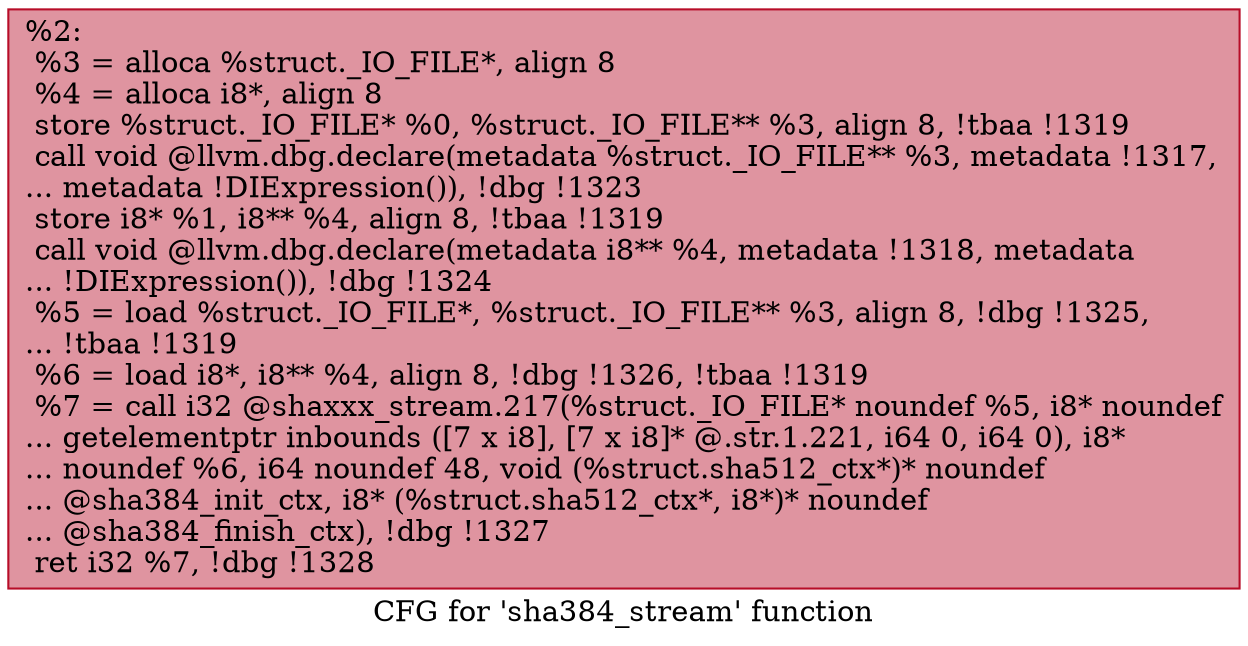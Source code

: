 digraph "CFG for 'sha384_stream' function" {
	label="CFG for 'sha384_stream' function";

	Node0x2274ff0 [shape=record,color="#b70d28ff", style=filled, fillcolor="#b70d2870",label="{%2:\l  %3 = alloca %struct._IO_FILE*, align 8\l  %4 = alloca i8*, align 8\l  store %struct._IO_FILE* %0, %struct._IO_FILE** %3, align 8, !tbaa !1319\l  call void @llvm.dbg.declare(metadata %struct._IO_FILE** %3, metadata !1317,\l... metadata !DIExpression()), !dbg !1323\l  store i8* %1, i8** %4, align 8, !tbaa !1319\l  call void @llvm.dbg.declare(metadata i8** %4, metadata !1318, metadata\l... !DIExpression()), !dbg !1324\l  %5 = load %struct._IO_FILE*, %struct._IO_FILE** %3, align 8, !dbg !1325,\l... !tbaa !1319\l  %6 = load i8*, i8** %4, align 8, !dbg !1326, !tbaa !1319\l  %7 = call i32 @shaxxx_stream.217(%struct._IO_FILE* noundef %5, i8* noundef\l... getelementptr inbounds ([7 x i8], [7 x i8]* @.str.1.221, i64 0, i64 0), i8*\l... noundef %6, i64 noundef 48, void (%struct.sha512_ctx*)* noundef\l... @sha384_init_ctx, i8* (%struct.sha512_ctx*, i8*)* noundef\l... @sha384_finish_ctx), !dbg !1327\l  ret i32 %7, !dbg !1328\l}"];
}
